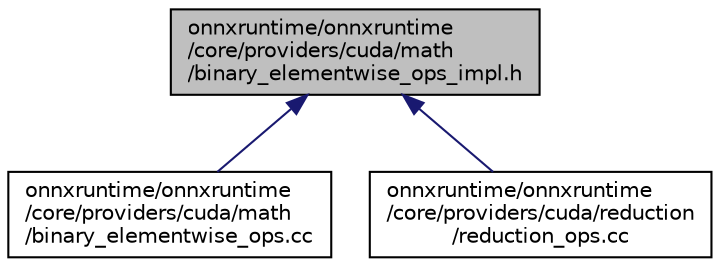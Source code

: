 digraph "onnxruntime/onnxruntime/core/providers/cuda/math/binary_elementwise_ops_impl.h"
{
  edge [fontname="Helvetica",fontsize="10",labelfontname="Helvetica",labelfontsize="10"];
  node [fontname="Helvetica",fontsize="10",shape=record];
  Node8 [label="onnxruntime/onnxruntime\l/core/providers/cuda/math\l/binary_elementwise_ops_impl.h",height=0.2,width=0.4,color="black", fillcolor="grey75", style="filled", fontcolor="black"];
  Node8 -> Node9 [dir="back",color="midnightblue",fontsize="10",style="solid",fontname="Helvetica"];
  Node9 [label="onnxruntime/onnxruntime\l/core/providers/cuda/math\l/binary_elementwise_ops.cc",height=0.2,width=0.4,color="black", fillcolor="white", style="filled",URL="$binary__elementwise__ops_8cc.html"];
  Node8 -> Node10 [dir="back",color="midnightblue",fontsize="10",style="solid",fontname="Helvetica"];
  Node10 [label="onnxruntime/onnxruntime\l/core/providers/cuda/reduction\l/reduction_ops.cc",height=0.2,width=0.4,color="black", fillcolor="white", style="filled",URL="$cuda_2reduction_2reduction__ops_8cc.html"];
}
